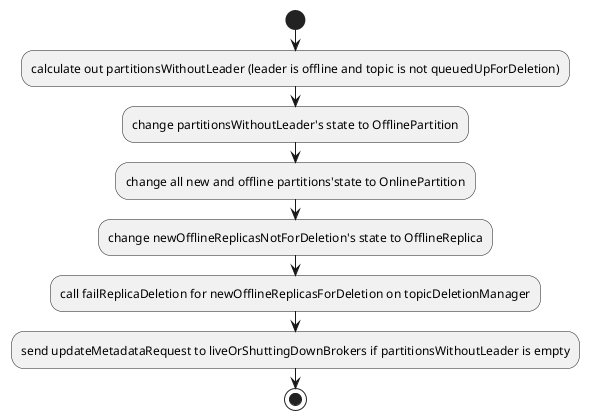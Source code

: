 @startuml
start
:calculate out partitionsWithoutLeader (leader is offline and topic is not queuedUpForDeletion);
:change partitionsWithoutLeader's state to OfflinePartition;
:change all new and offline partitions'state to OnlinePartition;
:change newOfflineReplicasNotForDeletion's state to OfflineReplica;
:call failReplicaDeletion for newOfflineReplicasForDeletion on topicDeletionManager;
:send updateMetadataRequest to liveOrShuttingDownBrokers if partitionsWithoutLeader is empty;
stop
@enduml
